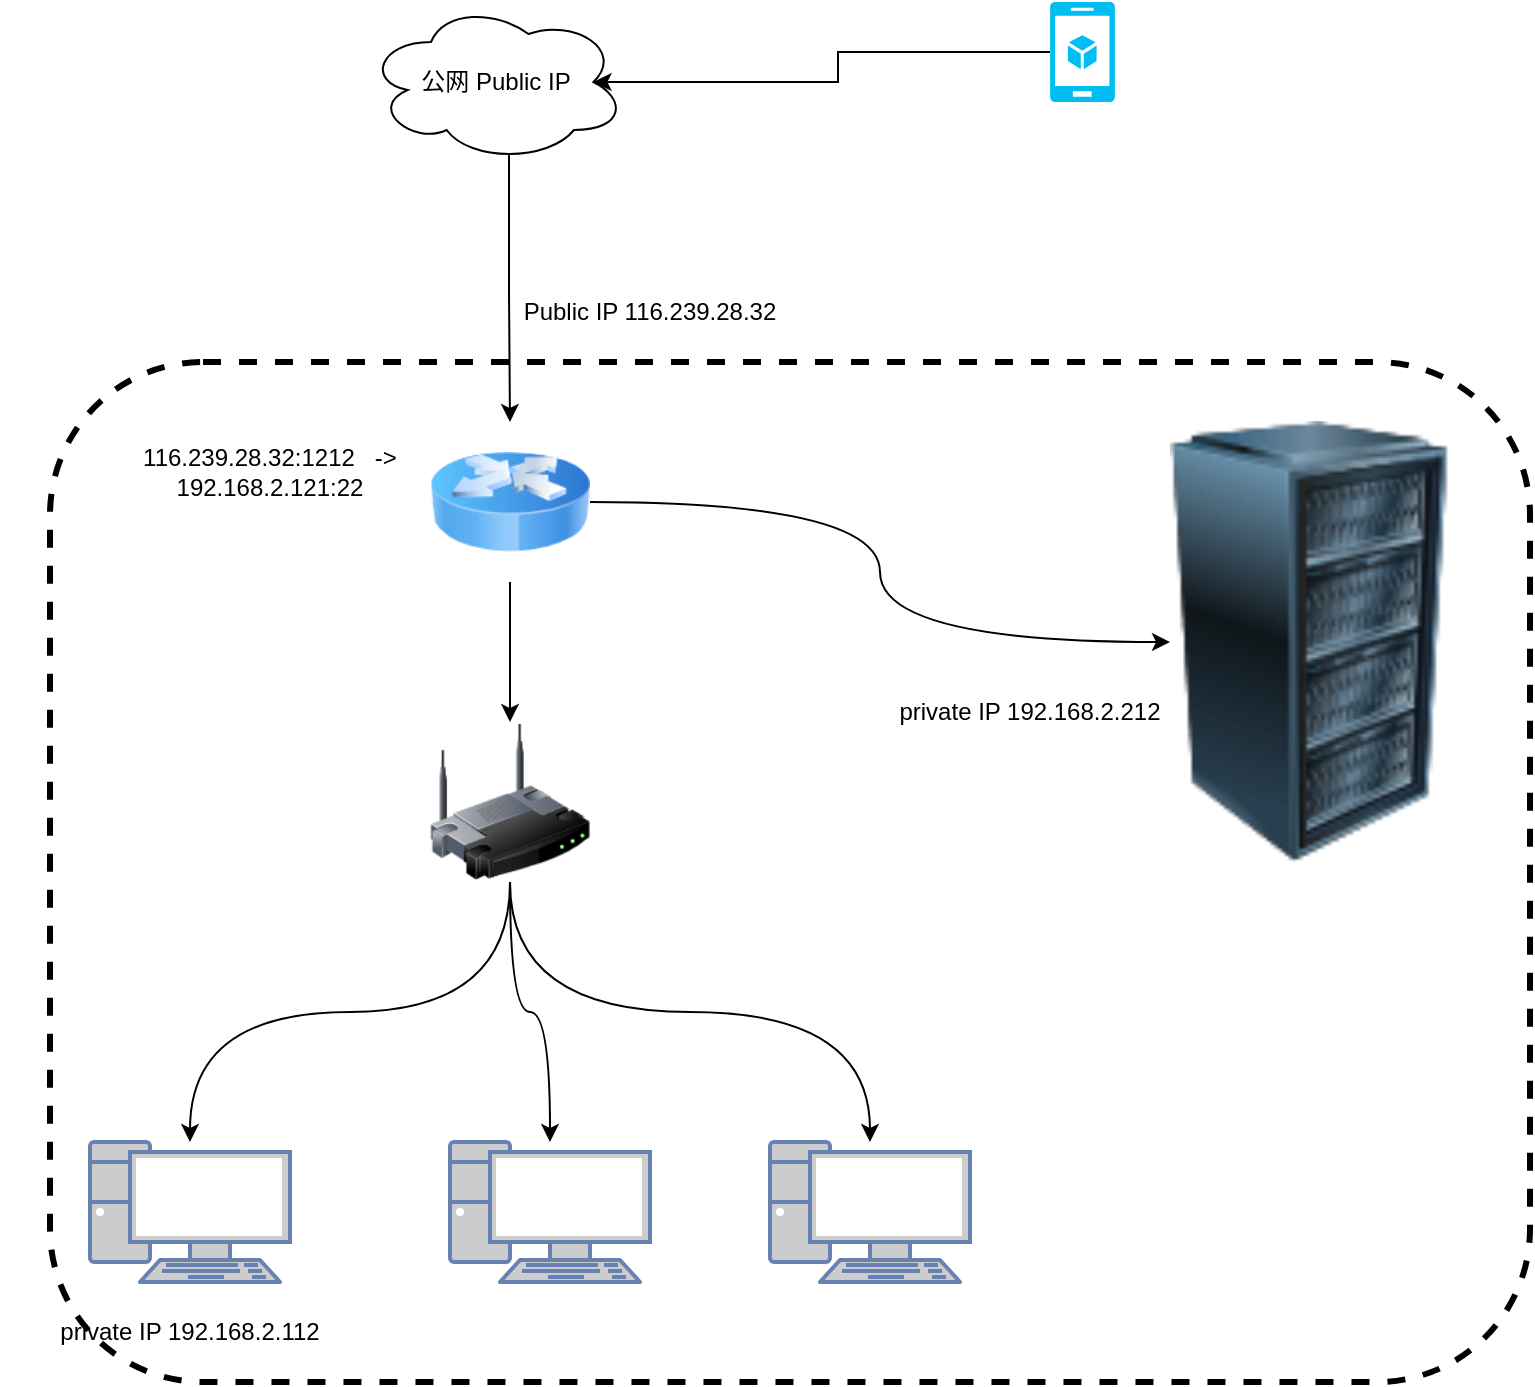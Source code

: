 <mxfile version="20.2.3" type="device"><diagram id="7yGgxEw79NSqe8R8s2X3" name="Page-1"><mxGraphModel dx="1354" dy="806" grid="1" gridSize="10" guides="1" tooltips="1" connect="1" arrows="1" fold="1" page="1" pageScale="1" pageWidth="850" pageHeight="1100" math="0" shadow="0"><root><mxCell id="0"/><mxCell id="1" parent="0"/><mxCell id="TMfxG5i9py3s7g2HgrvV-20" value="" style="rounded=1;whiteSpace=wrap;html=1;fillColor=none;dashed=1;strokeWidth=3;" parent="1" vertex="1"><mxGeometry x="30" y="210" width="740" height="510" as="geometry"/></mxCell><mxCell id="TMfxG5i9py3s7g2HgrvV-10" style="edgeStyle=orthogonalEdgeStyle;rounded=0;orthogonalLoop=1;jettySize=auto;html=1;exitX=0.5;exitY=1;exitDx=0;exitDy=0;" parent="1" source="TMfxG5i9py3s7g2HgrvV-3" target="TMfxG5i9py3s7g2HgrvV-9" edge="1"><mxGeometry relative="1" as="geometry"/></mxCell><mxCell id="TMfxG5i9py3s7g2HgrvV-11" style="edgeStyle=orthogonalEdgeStyle;rounded=0;orthogonalLoop=1;jettySize=auto;html=1;exitX=1;exitY=0.5;exitDx=0;exitDy=0;curved=1;" parent="1" source="TMfxG5i9py3s7g2HgrvV-3" target="TMfxG5i9py3s7g2HgrvV-8" edge="1"><mxGeometry relative="1" as="geometry"/></mxCell><mxCell id="TMfxG5i9py3s7g2HgrvV-3" value="" style="image;html=1;image=img/lib/clip_art/networking/Router_Icon_128x128.png" parent="1" vertex="1"><mxGeometry x="220" y="240" width="80" height="80" as="geometry"/></mxCell><mxCell id="TMfxG5i9py3s7g2HgrvV-7" style="edgeStyle=orthogonalEdgeStyle;rounded=0;orthogonalLoop=1;jettySize=auto;html=1;exitX=0.55;exitY=0.95;exitDx=0;exitDy=0;exitPerimeter=0;entryX=0.5;entryY=0;entryDx=0;entryDy=0;" parent="1" source="TMfxG5i9py3s7g2HgrvV-4" target="TMfxG5i9py3s7g2HgrvV-3" edge="1"><mxGeometry relative="1" as="geometry"/></mxCell><mxCell id="TMfxG5i9py3s7g2HgrvV-4" value="公网 Public IP" style="ellipse;shape=cloud;whiteSpace=wrap;html=1;" parent="1" vertex="1"><mxGeometry x="188" y="30" width="130" height="80" as="geometry"/></mxCell><mxCell id="TMfxG5i9py3s7g2HgrvV-8" value="" style="image;html=1;image=img/lib/clip_art/computers/Server_Rack_128x128.png" parent="1" vertex="1"><mxGeometry x="590" y="150" width="140" height="400" as="geometry"/></mxCell><mxCell id="TMfxG5i9py3s7g2HgrvV-17" style="edgeStyle=orthogonalEdgeStyle;curved=1;rounded=0;orthogonalLoop=1;jettySize=auto;html=1;exitX=0.5;exitY=1;exitDx=0;exitDy=0;" parent="1" source="TMfxG5i9py3s7g2HgrvV-9" target="TMfxG5i9py3s7g2HgrvV-12" edge="1"><mxGeometry relative="1" as="geometry"/></mxCell><mxCell id="TMfxG5i9py3s7g2HgrvV-18" style="edgeStyle=orthogonalEdgeStyle;curved=1;rounded=0;orthogonalLoop=1;jettySize=auto;html=1;exitX=0.5;exitY=1;exitDx=0;exitDy=0;" parent="1" source="TMfxG5i9py3s7g2HgrvV-9" target="TMfxG5i9py3s7g2HgrvV-16" edge="1"><mxGeometry relative="1" as="geometry"/></mxCell><mxCell id="TMfxG5i9py3s7g2HgrvV-19" style="edgeStyle=orthogonalEdgeStyle;curved=1;rounded=0;orthogonalLoop=1;jettySize=auto;html=1;exitX=0.5;exitY=1;exitDx=0;exitDy=0;" parent="1" source="TMfxG5i9py3s7g2HgrvV-9" target="TMfxG5i9py3s7g2HgrvV-15" edge="1"><mxGeometry relative="1" as="geometry"/></mxCell><mxCell id="TMfxG5i9py3s7g2HgrvV-9" value="" style="image;html=1;image=img/lib/clip_art/networking/Wireless_Router_128x128.png" parent="1" vertex="1"><mxGeometry x="220" y="390" width="80" height="80" as="geometry"/></mxCell><mxCell id="TMfxG5i9py3s7g2HgrvV-12" value="" style="fontColor=#0066CC;verticalAlign=top;verticalLabelPosition=bottom;labelPosition=center;align=center;html=1;outlineConnect=0;fillColor=#CCCCCC;strokeColor=#6881B3;gradientColor=none;gradientDirection=north;strokeWidth=2;shape=mxgraph.networks.pc;" parent="1" vertex="1"><mxGeometry x="50" y="600" width="100" height="70" as="geometry"/></mxCell><mxCell id="TMfxG5i9py3s7g2HgrvV-15" value="" style="fontColor=#0066CC;verticalAlign=top;verticalLabelPosition=bottom;labelPosition=center;align=center;html=1;outlineConnect=0;fillColor=#CCCCCC;strokeColor=#6881B3;gradientColor=none;gradientDirection=north;strokeWidth=2;shape=mxgraph.networks.pc;" parent="1" vertex="1"><mxGeometry x="390" y="600" width="100" height="70" as="geometry"/></mxCell><mxCell id="TMfxG5i9py3s7g2HgrvV-16" value="" style="fontColor=#0066CC;verticalAlign=top;verticalLabelPosition=bottom;labelPosition=center;align=center;html=1;outlineConnect=0;fillColor=#CCCCCC;strokeColor=#6881B3;gradientColor=none;gradientDirection=north;strokeWidth=2;shape=mxgraph.networks.pc;" parent="1" vertex="1"><mxGeometry x="230" y="600" width="100" height="70" as="geometry"/></mxCell><mxCell id="uduxRe0PQJykzuTonXgB-1" value="Public IP 116.239.28.32" style="text;html=1;strokeColor=none;fillColor=none;align=center;verticalAlign=middle;whiteSpace=wrap;rounded=0;" vertex="1" parent="1"><mxGeometry x="235" y="170" width="190" height="30" as="geometry"/></mxCell><mxCell id="uduxRe0PQJykzuTonXgB-2" value="private IP 192.168.2.212" style="text;html=1;strokeColor=none;fillColor=none;align=center;verticalAlign=middle;whiteSpace=wrap;rounded=0;" vertex="1" parent="1"><mxGeometry x="425" y="370" width="190" height="30" as="geometry"/></mxCell><mxCell id="uduxRe0PQJykzuTonXgB-4" style="edgeStyle=orthogonalEdgeStyle;rounded=0;orthogonalLoop=1;jettySize=auto;html=1;exitX=0;exitY=0.5;exitDx=0;exitDy=0;exitPerimeter=0;entryX=0.875;entryY=0.5;entryDx=0;entryDy=0;entryPerimeter=0;" edge="1" parent="1" source="uduxRe0PQJykzuTonXgB-3" target="TMfxG5i9py3s7g2HgrvV-4"><mxGeometry relative="1" as="geometry"/></mxCell><mxCell id="uduxRe0PQJykzuTonXgB-3" value="" style="verticalLabelPosition=bottom;html=1;verticalAlign=top;align=center;strokeColor=none;fillColor=#00BEF2;shape=mxgraph.azure.mobile_services;pointerEvents=1;" vertex="1" parent="1"><mxGeometry x="530" y="30" width="32.5" height="50" as="geometry"/></mxCell><mxCell id="uduxRe0PQJykzuTonXgB-5" value="116.239.28.32:1212&amp;nbsp; &amp;nbsp;-&amp;gt; 192.168.2.121:22" style="text;html=1;strokeColor=none;fillColor=none;align=center;verticalAlign=middle;whiteSpace=wrap;rounded=0;" vertex="1" parent="1"><mxGeometry x="45" y="250" width="190" height="30" as="geometry"/></mxCell><mxCell id="uduxRe0PQJykzuTonXgB-6" value="private IP 192.168.2.112" style="text;html=1;strokeColor=none;fillColor=none;align=center;verticalAlign=middle;whiteSpace=wrap;rounded=0;" vertex="1" parent="1"><mxGeometry x="5" y="680" width="190" height="30" as="geometry"/></mxCell></root></mxGraphModel></diagram></mxfile>